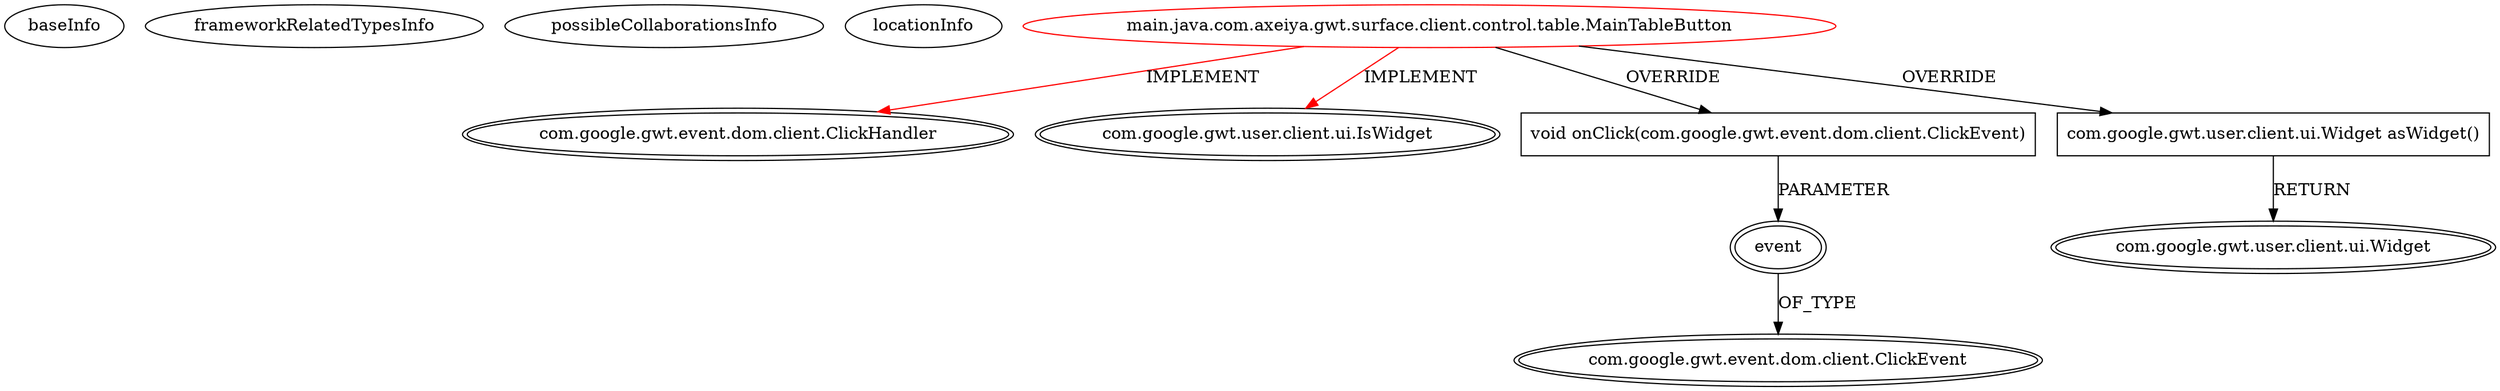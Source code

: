 digraph {
baseInfo[graphId=1226,category="extension_graph",isAnonymous=false,possibleRelation=false]
frameworkRelatedTypesInfo[0="com.google.gwt.event.dom.client.ClickHandler",1="com.google.gwt.user.client.ui.IsWidget"]
possibleCollaborationsInfo[]
locationInfo[projectName="dapicard-gwt-surface",filePath="/dapicard-gwt-surface/gwt-surface-master/gwt-surface/src/main/java/com/axeiya/gwt/surface/client/control/table/MainTableButton.java",contextSignature="MainTableButton",graphId="1226"]
0[label="main.java.com.axeiya.gwt.surface.client.control.table.MainTableButton",vertexType="ROOT_CLIENT_CLASS_DECLARATION",isFrameworkType=false,color=red]
1[label="com.google.gwt.event.dom.client.ClickHandler",vertexType="FRAMEWORK_INTERFACE_TYPE",isFrameworkType=true,peripheries=2]
2[label="com.google.gwt.user.client.ui.IsWidget",vertexType="FRAMEWORK_INTERFACE_TYPE",isFrameworkType=true,peripheries=2]
3[label="void onClick(com.google.gwt.event.dom.client.ClickEvent)",vertexType="OVERRIDING_METHOD_DECLARATION",isFrameworkType=false,shape=box]
4[label="event",vertexType="PARAMETER_DECLARATION",isFrameworkType=true,peripheries=2]
5[label="com.google.gwt.event.dom.client.ClickEvent",vertexType="FRAMEWORK_CLASS_TYPE",isFrameworkType=true,peripheries=2]
6[label="com.google.gwt.user.client.ui.Widget asWidget()",vertexType="OVERRIDING_METHOD_DECLARATION",isFrameworkType=false,shape=box]
7[label="com.google.gwt.user.client.ui.Widget",vertexType="FRAMEWORK_CLASS_TYPE",isFrameworkType=true,peripheries=2]
0->1[label="IMPLEMENT",color=red]
0->2[label="IMPLEMENT",color=red]
0->3[label="OVERRIDE"]
4->5[label="OF_TYPE"]
3->4[label="PARAMETER"]
0->6[label="OVERRIDE"]
6->7[label="RETURN"]
}
